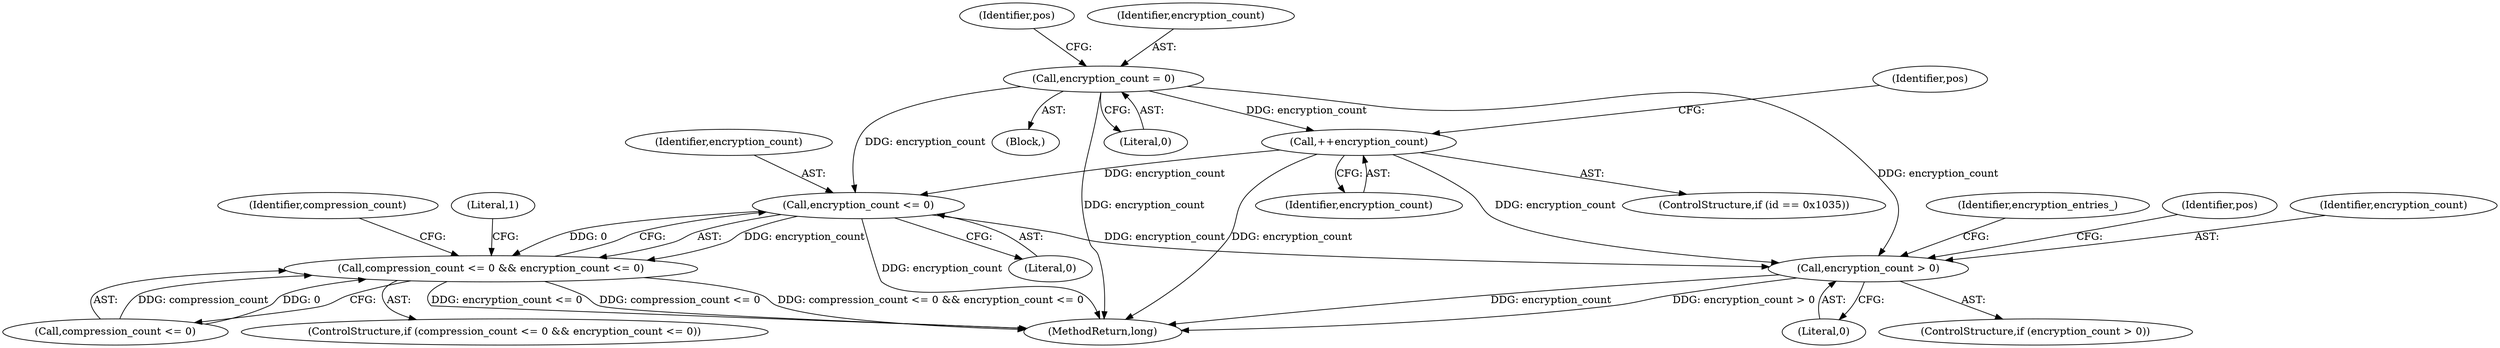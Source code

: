 digraph "0_Android_cc274e2abe8b2a6698a5c47d8aa4bb45f1f9538d_48@API" {
"1000128" [label="(Call,encryption_count = 0)"];
"1000163" [label="(Call,++encryption_count)"];
"1000179" [label="(Call,encryption_count <= 0)"];
"1000175" [label="(Call,compression_count <= 0 && encryption_count <= 0)"];
"1000200" [label="(Call,encryption_count > 0)"];
"1000179" [label="(Call,encryption_count <= 0)"];
"1000159" [label="(ControlStructure,if (id == 0x1035))"];
"1000163" [label="(Call,++encryption_count)"];
"1000180" [label="(Identifier,encryption_count)"];
"1000133" [label="(Identifier,pos)"];
"1000199" [label="(ControlStructure,if (encryption_count > 0))"];
"1000200" [label="(Call,encryption_count > 0)"];
"1000174" [label="(ControlStructure,if (compression_count <= 0 && encryption_count <= 0))"];
"1000130" [label="(Literal,0)"];
"1000128" [label="(Call,encryption_count = 0)"];
"1000202" [label="(Literal,0)"];
"1000187" [label="(Identifier,compression_count)"];
"1000217" [label="(Identifier,pos)"];
"1000176" [label="(Call,compression_count <= 0)"];
"1000129" [label="(Identifier,encryption_count)"];
"1000181" [label="(Literal,0)"];
"1000201" [label="(Identifier,encryption_count)"];
"1000166" [label="(Identifier,pos)"];
"1000110" [label="(Block,)"];
"1000164" [label="(Identifier,encryption_count)"];
"1000184" [label="(Literal,1)"];
"1000175" [label="(Call,compression_count <= 0 && encryption_count <= 0)"];
"1000368" [label="(MethodReturn,long)"];
"1000206" [label="(Identifier,encryption_entries_)"];
"1000128" -> "1000110"  [label="AST: "];
"1000128" -> "1000130"  [label="CFG: "];
"1000129" -> "1000128"  [label="AST: "];
"1000130" -> "1000128"  [label="AST: "];
"1000133" -> "1000128"  [label="CFG: "];
"1000128" -> "1000368"  [label="DDG: encryption_count"];
"1000128" -> "1000163"  [label="DDG: encryption_count"];
"1000128" -> "1000179"  [label="DDG: encryption_count"];
"1000128" -> "1000200"  [label="DDG: encryption_count"];
"1000163" -> "1000159"  [label="AST: "];
"1000163" -> "1000164"  [label="CFG: "];
"1000164" -> "1000163"  [label="AST: "];
"1000166" -> "1000163"  [label="CFG: "];
"1000163" -> "1000368"  [label="DDG: encryption_count"];
"1000163" -> "1000179"  [label="DDG: encryption_count"];
"1000163" -> "1000200"  [label="DDG: encryption_count"];
"1000179" -> "1000175"  [label="AST: "];
"1000179" -> "1000181"  [label="CFG: "];
"1000180" -> "1000179"  [label="AST: "];
"1000181" -> "1000179"  [label="AST: "];
"1000175" -> "1000179"  [label="CFG: "];
"1000179" -> "1000368"  [label="DDG: encryption_count"];
"1000179" -> "1000175"  [label="DDG: encryption_count"];
"1000179" -> "1000175"  [label="DDG: 0"];
"1000179" -> "1000200"  [label="DDG: encryption_count"];
"1000175" -> "1000174"  [label="AST: "];
"1000175" -> "1000176"  [label="CFG: "];
"1000176" -> "1000175"  [label="AST: "];
"1000184" -> "1000175"  [label="CFG: "];
"1000187" -> "1000175"  [label="CFG: "];
"1000175" -> "1000368"  [label="DDG: encryption_count <= 0"];
"1000175" -> "1000368"  [label="DDG: compression_count <= 0"];
"1000175" -> "1000368"  [label="DDG: compression_count <= 0 && encryption_count <= 0"];
"1000176" -> "1000175"  [label="DDG: compression_count"];
"1000176" -> "1000175"  [label="DDG: 0"];
"1000200" -> "1000199"  [label="AST: "];
"1000200" -> "1000202"  [label="CFG: "];
"1000201" -> "1000200"  [label="AST: "];
"1000202" -> "1000200"  [label="AST: "];
"1000206" -> "1000200"  [label="CFG: "];
"1000217" -> "1000200"  [label="CFG: "];
"1000200" -> "1000368"  [label="DDG: encryption_count"];
"1000200" -> "1000368"  [label="DDG: encryption_count > 0"];
}

